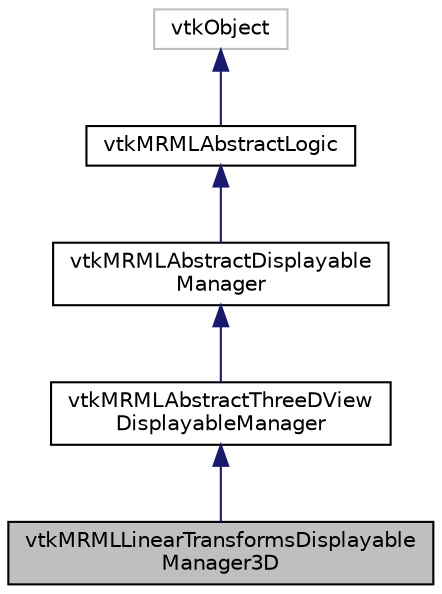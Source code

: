 digraph "vtkMRMLLinearTransformsDisplayableManager3D"
{
  bgcolor="transparent";
  edge [fontname="Helvetica",fontsize="10",labelfontname="Helvetica",labelfontsize="10"];
  node [fontname="Helvetica",fontsize="10",shape=record];
  Node5 [label="vtkMRMLLinearTransformsDisplayable\lManager3D",height=0.2,width=0.4,color="black", fillcolor="grey75", style="filled", fontcolor="black"];
  Node6 -> Node5 [dir="back",color="midnightblue",fontsize="10",style="solid",fontname="Helvetica"];
  Node6 [label="vtkMRMLAbstractThreeDView\lDisplayableManager",height=0.2,width=0.4,color="black",URL="$classvtkMRMLAbstractThreeDViewDisplayableManager.html",tooltip="Superclass for displayable manager classes. "];
  Node7 -> Node6 [dir="back",color="midnightblue",fontsize="10",style="solid",fontname="Helvetica"];
  Node7 [label="vtkMRMLAbstractDisplayable\lManager",height=0.2,width=0.4,color="black",URL="$classvtkMRMLAbstractDisplayableManager.html",tooltip="Superclass for displayable manager classes. "];
  Node8 -> Node7 [dir="back",color="midnightblue",fontsize="10",style="solid",fontname="Helvetica"];
  Node8 [label="vtkMRMLAbstractLogic",height=0.2,width=0.4,color="black",URL="$classvtkMRMLAbstractLogic.html",tooltip="Superclass for MRML logic classes. "];
  Node9 -> Node8 [dir="back",color="midnightblue",fontsize="10",style="solid",fontname="Helvetica"];
  Node9 [label="vtkObject",height=0.2,width=0.4,color="grey75"];
}
